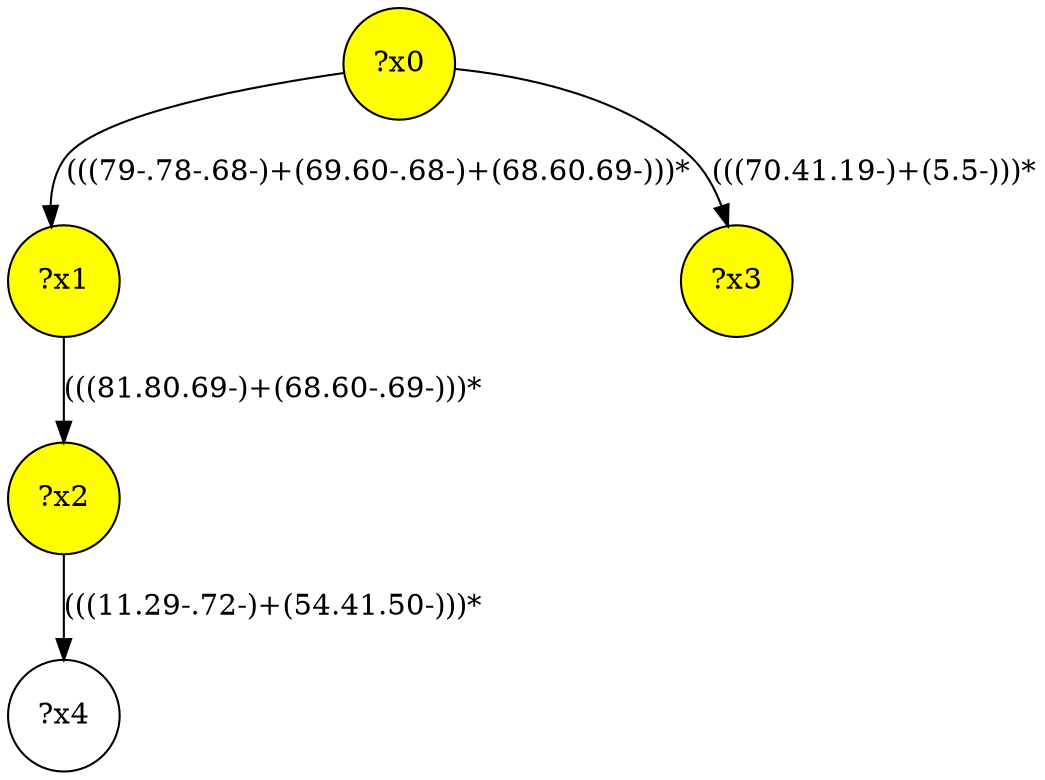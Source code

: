digraph g {
	x1 [fillcolor="yellow", style="filled," shape=circle, label="?x1"];
	x0 [fillcolor="yellow", style="filled," shape=circle, label="?x0"];
	x3 [fillcolor="yellow", style="filled," shape=circle, label="?x3"];
	x2 [fillcolor="yellow", style="filled," shape=circle, label="?x2"];
	x0 -> x1 [label="(((79-.78-.68-)+(69.60-.68-)+(68.60.69-)))*"];
	x1 -> x2 [label="(((81.80.69-)+(68.60-.69-)))*"];
	x0 -> x3 [label="(((70.41.19-)+(5.5-)))*"];
	x4 [shape=circle, label="?x4"];
	x2 -> x4 [label="(((11.29-.72-)+(54.41.50-)))*"];
}
